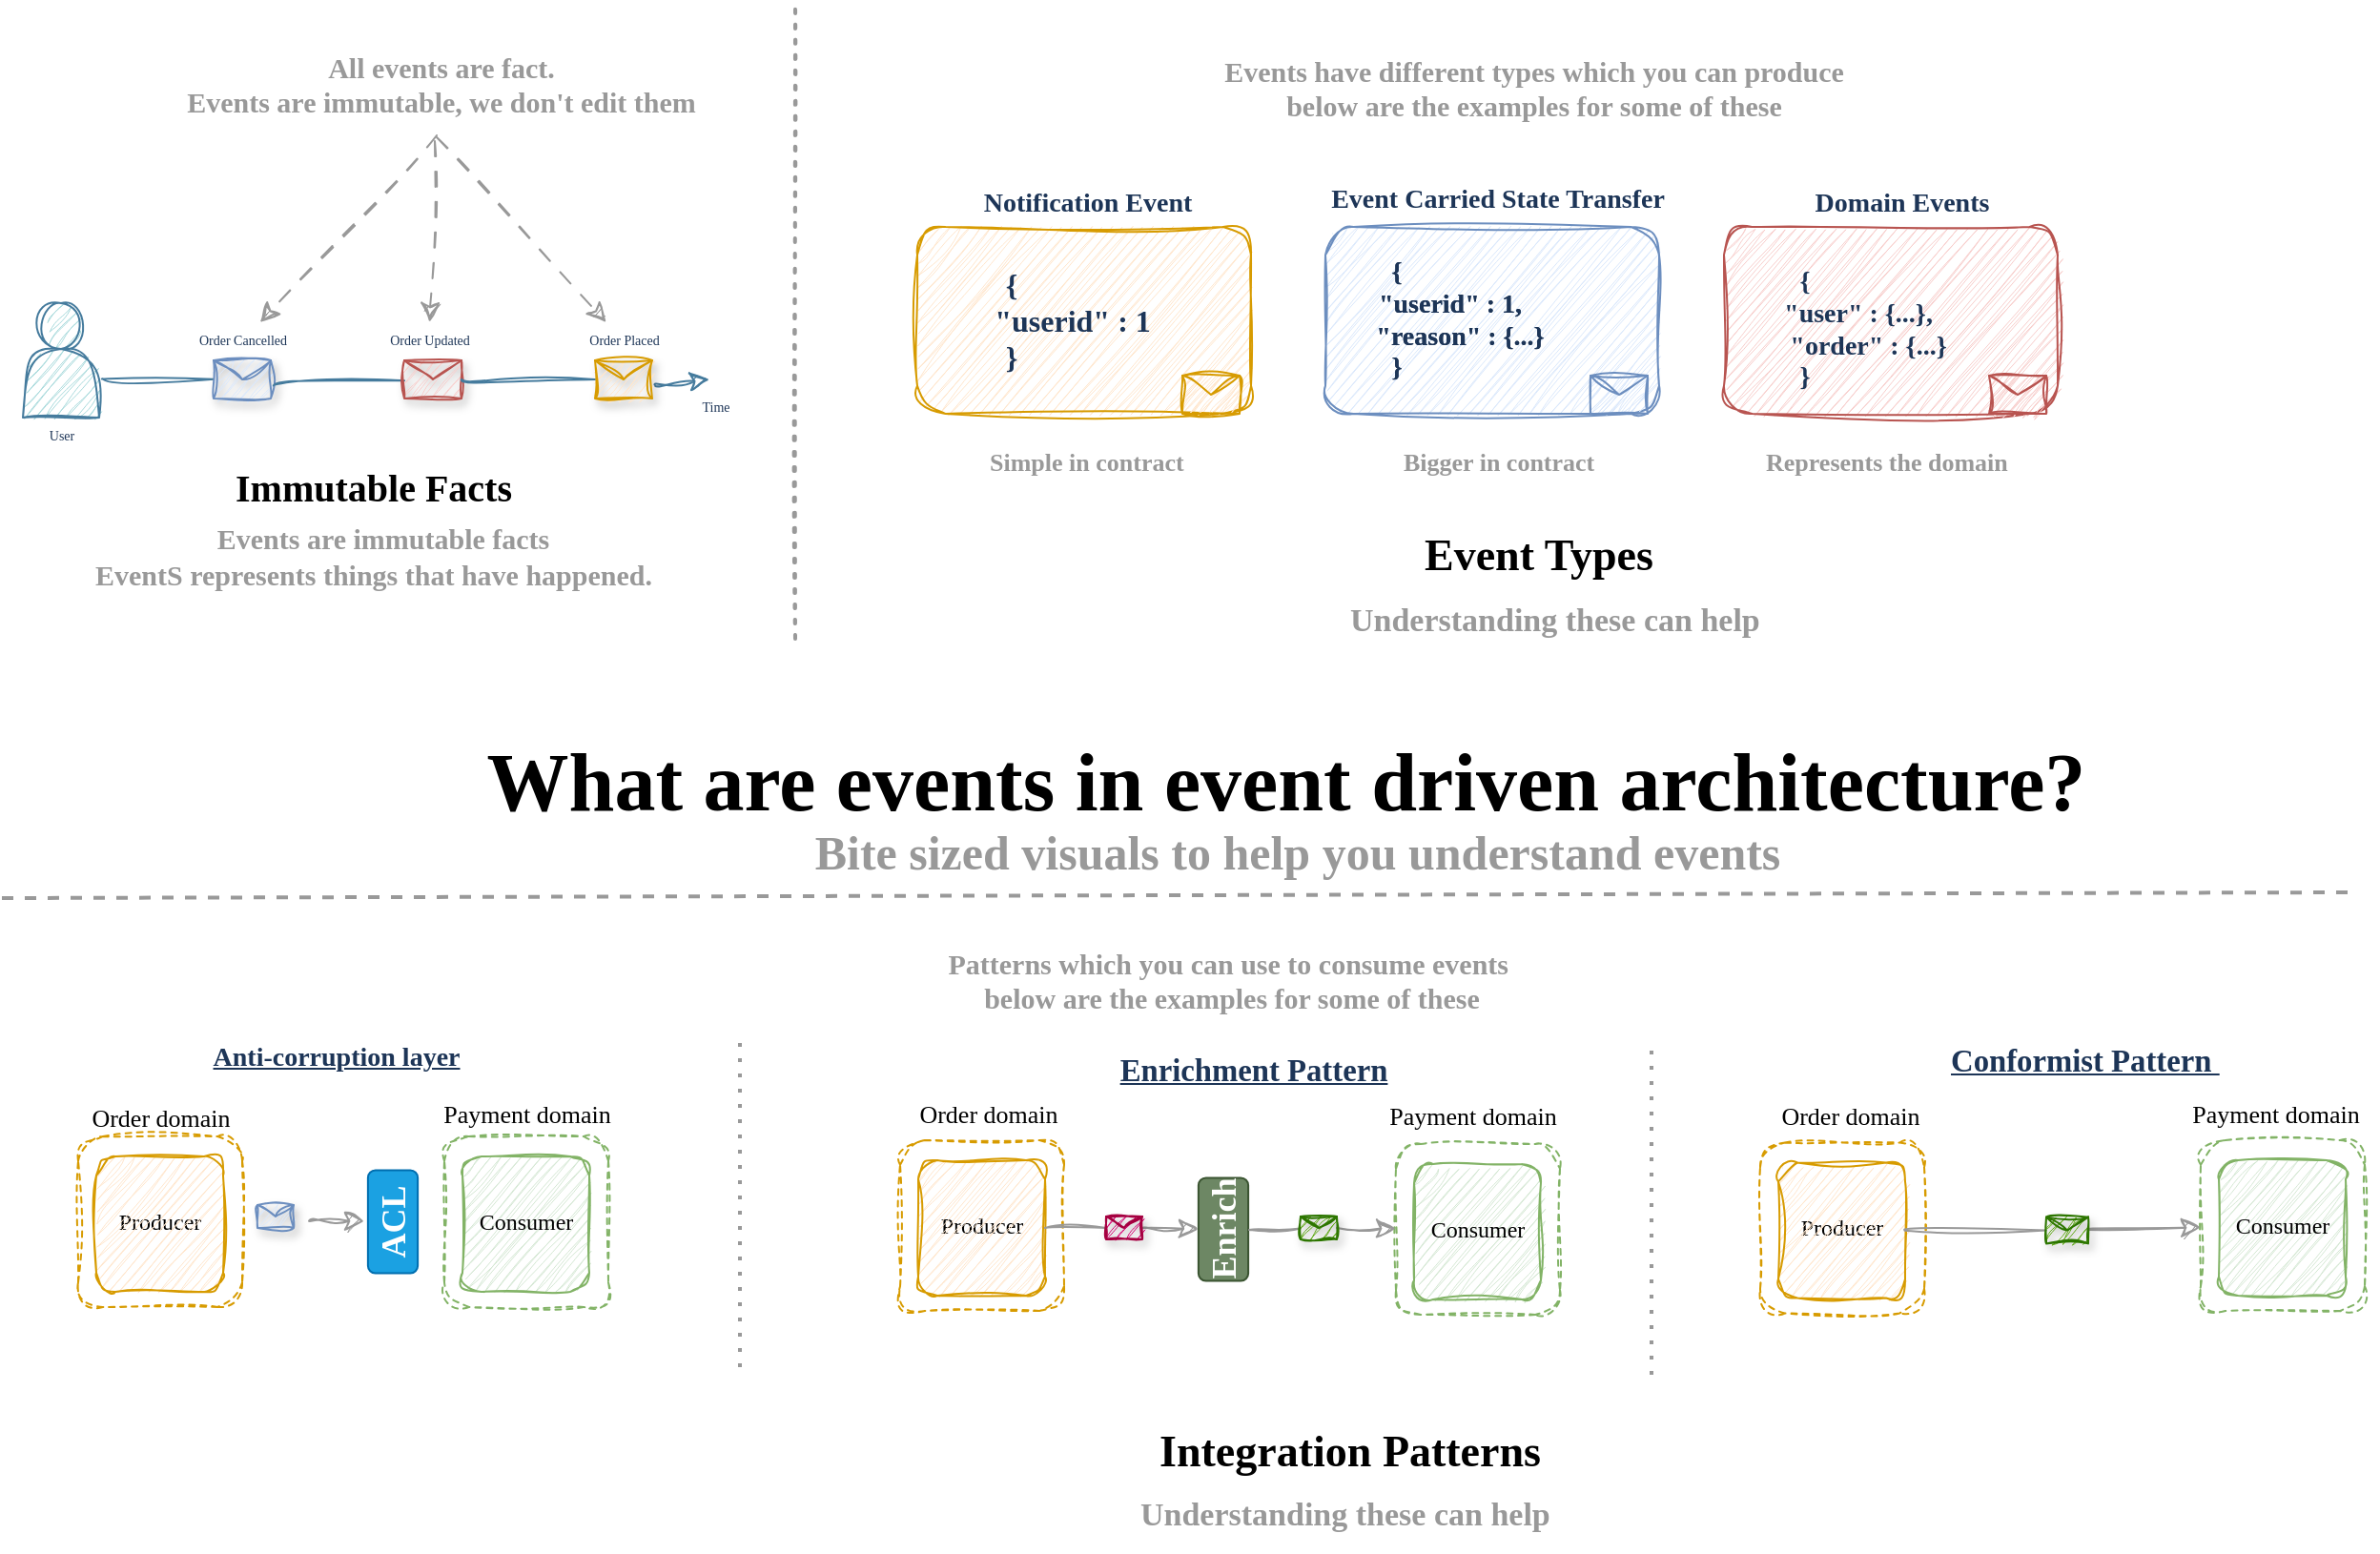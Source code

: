 <mxfile version="24.6.5" type="github">
  <diagram name="Page-1" id="LbHbzQar9Z4XUlH0dd1j">
    <mxGraphModel dx="1686" dy="1016" grid="0" gridSize="10" guides="1" tooltips="1" connect="1" arrows="1" fold="1" page="1" pageScale="1" pageWidth="850" pageHeight="1100" math="0" shadow="0">
      <root>
        <mxCell id="0" />
        <mxCell id="1" parent="0" />
        <mxCell id="0-C4mm8_ghtTIrQNidiH-13" value="" style="whiteSpace=wrap;html=1;sketch=1;hachureGap=4;jiggle=2;curveFitting=1;fontFamily=Architects Daughter;fontSource=https%3A%2F%2Ffonts.googleapis.com%2Fcss%3Ffamily%3DArchitects%2BDaughter;labelBackgroundColor=none;fillColor=#ffe6cc;strokeColor=#d79b00;rounded=1;glass=0;shadow=0;" parent="1" vertex="1">
          <mxGeometry x="512" y="316" width="175" height="98" as="geometry" />
        </mxCell>
        <mxCell id="9to4swejRrbFSA68yTGs-1" value="What are events&amp;nbsp;&lt;span style=&quot;background-color: initial; font-size: 43px;&quot;&gt;in&amp;nbsp;&lt;/span&gt;&lt;span style=&quot;background-color: initial; font-size: 43px;&quot;&gt;event driven architecture?&lt;/span&gt;" style="text;spacing=0;labelBackgroundColor=none;fontColor=#000000;fontStyle=1;fontFamily=Indie Flower;fontSource=https://fonts.googleapis.com/css?family=Indie+Flower;fontSize=43;align=center;whiteSpace=wrap;html=1;" parent="1" vertex="1">
          <mxGeometry x="261" y="577" width="889" height="40" as="geometry" />
        </mxCell>
        <mxCell id="9to4swejRrbFSA68yTGs-2" value="Bite sized visuals to help you understand events" style="text;whiteSpace=wrap;html=1;spacing=0;labelBackgroundColor=none;fontColor=#999999;fontStyle=1;fontFamily=Indie Flower;fontSource=https%3A%2F%2Ffonts.googleapis.com%2Fcss%3Ffamily%3DIndie%2BFlower;fontSize=25;align=center;" parent="1" vertex="1">
          <mxGeometry x="295" y="625" width="833" height="20" as="geometry" />
        </mxCell>
        <mxCell id="9to4swejRrbFSA68yTGs-3" value="" style="shape=actor;whiteSpace=wrap;html=1;sketch=1;hachureGap=4;jiggle=2;curveFitting=1;fontFamily=Architects Daughter;fontSource=https%3A%2F%2Ffonts.googleapis.com%2Fcss%3Ffamily%3DArchitects%2BDaughter;labelBackgroundColor=none;fillColor=#A8DADC;strokeColor=#457B9D;fontColor=#1D3557;" parent="1" vertex="1">
          <mxGeometry x="43" y="356" width="40" height="60" as="geometry" />
        </mxCell>
        <mxCell id="9to4swejRrbFSA68yTGs-5" value="" style="endArrow=classic;html=1;rounded=0;sketch=1;hachureGap=4;jiggle=2;curveFitting=1;fontFamily=Architects Daughter;fontSource=https%3A%2F%2Ffonts.googleapis.com%2Fcss%3Ffamily%3DArchitects%2BDaughter;fontSize=12;startSize=8;endSize=8;curved=1;exitX=1.047;exitY=0.66;exitDx=0;exitDy=0;exitPerimeter=0;labelBackgroundColor=none;strokeColor=#457B9D;fontColor=default;" parent="1" source="9to4swejRrbFSA68yTGs-9" edge="1">
          <mxGeometry width="50" height="50" relative="1" as="geometry">
            <mxPoint x="203" y="406" as="sourcePoint" />
            <mxPoint x="403" y="396" as="targetPoint" />
          </mxGeometry>
        </mxCell>
        <mxCell id="9to4swejRrbFSA68yTGs-6" value="" style="endArrow=none;html=1;rounded=0;sketch=1;hachureGap=4;jiggle=2;curveFitting=1;fontFamily=Architects Daughter;fontSource=https%3A%2F%2Ffonts.googleapis.com%2Fcss%3Ffamily%3DArchitects%2BDaughter;fontSize=12;startSize=8;endSize=8;curved=1;exitX=1.047;exitY=0.66;exitDx=0;exitDy=0;exitPerimeter=0;strokeColor=#457B9D;endFill=0;labelBackgroundColor=none;fontColor=default;" parent="1" source="9to4swejRrbFSA68yTGs-3" target="9to4swejRrbFSA68yTGs-4" edge="1">
          <mxGeometry width="50" height="50" relative="1" as="geometry">
            <mxPoint x="85" y="396" as="sourcePoint" />
            <mxPoint x="403" y="396" as="targetPoint" />
          </mxGeometry>
        </mxCell>
        <mxCell id="9to4swejRrbFSA68yTGs-4" value="" style="shape=message;html=1;html=1;outlineConnect=0;labelPosition=center;verticalLabelPosition=bottom;align=center;verticalAlign=top;sketch=1;hachureGap=4;jiggle=2;curveFitting=1;fontFamily=Architects Daughter;fontSource=https%3A%2F%2Ffonts.googleapis.com%2Fcss%3Ffamily%3DArchitects%2BDaughter;fillColor=#dae8fc;strokeColor=#6c8ebf;shadow=1;labelBackgroundColor=none;" parent="1" vertex="1">
          <mxGeometry x="143" y="386" width="30" height="20" as="geometry" />
        </mxCell>
        <mxCell id="9to4swejRrbFSA68yTGs-8" value="" style="endArrow=none;html=1;rounded=0;sketch=1;hachureGap=4;jiggle=2;curveFitting=1;fontFamily=Architects Daughter;fontSource=https%3A%2F%2Ffonts.googleapis.com%2Fcss%3Ffamily%3DArchitects%2BDaughter;fontSize=12;startSize=8;endSize=8;curved=1;exitX=1.047;exitY=0.66;exitDx=0;exitDy=0;exitPerimeter=0;endFill=0;labelBackgroundColor=none;strokeColor=#457B9D;fontColor=default;" parent="1" source="9to4swejRrbFSA68yTGs-4" target="9to4swejRrbFSA68yTGs-7" edge="1">
          <mxGeometry width="50" height="50" relative="1" as="geometry">
            <mxPoint x="174" y="399" as="sourcePoint" />
            <mxPoint x="403" y="396" as="targetPoint" />
          </mxGeometry>
        </mxCell>
        <mxCell id="9to4swejRrbFSA68yTGs-7" value="" style="shape=message;html=1;html=1;outlineConnect=0;labelPosition=center;verticalLabelPosition=bottom;align=center;verticalAlign=top;sketch=1;hachureGap=4;jiggle=2;curveFitting=1;fontFamily=Architects Daughter;fontSource=https://fonts.googleapis.com/css?family=Architects+Daughter;fillColor=#f8cecc;strokeColor=#b85450;shadow=1;labelBackgroundColor=none;" parent="1" vertex="1">
          <mxGeometry x="243" y="386" width="30" height="20" as="geometry" />
        </mxCell>
        <mxCell id="9to4swejRrbFSA68yTGs-10" value="" style="endArrow=none;html=1;rounded=0;sketch=1;hachureGap=4;jiggle=2;curveFitting=1;fontFamily=Architects Daughter;fontSource=https%3A%2F%2Ffonts.googleapis.com%2Fcss%3Ffamily%3DArchitects%2BDaughter;fontSize=12;startSize=8;endSize=8;curved=1;endFill=0;labelBackgroundColor=none;strokeColor=#457B9D;fontColor=default;" parent="1" source="9to4swejRrbFSA68yTGs-7" target="9to4swejRrbFSA68yTGs-9" edge="1">
          <mxGeometry width="50" height="50" relative="1" as="geometry">
            <mxPoint x="274" y="399" as="sourcePoint" />
            <mxPoint x="403" y="396" as="targetPoint" />
          </mxGeometry>
        </mxCell>
        <mxCell id="9to4swejRrbFSA68yTGs-9" value="" style="shape=message;html=1;html=1;outlineConnect=0;labelPosition=center;verticalLabelPosition=bottom;align=center;verticalAlign=top;sketch=1;hachureGap=4;jiggle=2;curveFitting=1;fontFamily=Architects Daughter;fontSource=https://fonts.googleapis.com/css?family=Architects+Daughter;fillColor=#ffe6cc;strokeColor=#d79b00;shadow=1;labelBackgroundColor=none;" parent="1" vertex="1">
          <mxGeometry x="343" y="386" width="30" height="20" as="geometry" />
        </mxCell>
        <mxCell id="9to4swejRrbFSA68yTGs-11" value="Order Placed" style="text;html=1;align=center;verticalAlign=middle;resizable=0;points=[];autosize=1;strokeColor=none;fillColor=none;fontSize=7;fontFamily=Indie Flower;fontSource=https%3A%2F%2Ffonts.googleapis.com%2Fcss%3Ffamily%3DIndie%2BFlower;labelBackgroundColor=none;fontColor=#1D3557;" parent="1" vertex="1">
          <mxGeometry x="328" y="366" width="60" height="20" as="geometry" />
        </mxCell>
        <mxCell id="9to4swejRrbFSA68yTGs-12" value="Order Updated" style="text;html=1;align=center;verticalAlign=middle;resizable=0;points=[];autosize=1;strokeColor=none;fillColor=none;fontSize=7;fontFamily=Indie Flower;fontSource=https%3A%2F%2Ffonts.googleapis.com%2Fcss%3Ffamily%3DIndie%2BFlower;labelBackgroundColor=none;fontColor=#1D3557;" parent="1" vertex="1">
          <mxGeometry x="225.5" y="366" width="61" height="20" as="geometry" />
        </mxCell>
        <mxCell id="9to4swejRrbFSA68yTGs-13" value="Order Cancelled" style="text;html=1;align=center;verticalAlign=middle;resizable=0;points=[];autosize=1;strokeColor=none;fillColor=none;fontSize=7;fontFamily=Indie Flower;fontSource=https%3A%2F%2Ffonts.googleapis.com%2Fcss%3Ffamily%3DIndie%2BFlower;labelBackgroundColor=none;fontColor=#1D3557;" parent="1" vertex="1">
          <mxGeometry x="126.5" y="366" width="63" height="20" as="geometry" />
        </mxCell>
        <mxCell id="9to4swejRrbFSA68yTGs-14" value="Time" style="text;html=1;align=center;verticalAlign=middle;resizable=0;points=[];autosize=1;strokeColor=none;fillColor=none;fontSize=7;fontFamily=Indie Flower;fontSource=https://fonts.googleapis.com/css?family=Indie+Flower;labelBackgroundColor=none;fontColor=#1D3557;" parent="1" vertex="1">
          <mxGeometry x="390" y="401" width="32" height="20" as="geometry" />
        </mxCell>
        <mxCell id="9to4swejRrbFSA68yTGs-16" value="" style="endArrow=classic;html=1;rounded=1;sketch=1;hachureGap=4;jiggle=2;curveFitting=1;fontFamily=Architects Daughter;fontSource=https://fonts.googleapis.com/css?family=Architects+Daughter;fontSize=12;startSize=8;endSize=8;curved=0;dashed=1;dashPattern=8 8;labelBackgroundColor=none;strokeColor=#999999;fontColor=#999999;" parent="1" target="9to4swejRrbFSA68yTGs-11" edge="1">
          <mxGeometry width="50" height="50" relative="1" as="geometry">
            <mxPoint x="260" y="269" as="sourcePoint" />
            <mxPoint x="193" y="428" as="targetPoint" />
          </mxGeometry>
        </mxCell>
        <mxCell id="9to4swejRrbFSA68yTGs-17" value="" style="endArrow=classic;html=1;rounded=1;sketch=1;hachureGap=4;jiggle=2;curveFitting=1;fontFamily=Architects Daughter;fontSource=https://fonts.googleapis.com/css?family=Architects+Daughter;fontSize=12;startSize=8;endSize=8;dashed=1;dashPattern=8 8;labelBackgroundColor=none;strokeColor=#999999;fontColor=#999999;curved=0;" parent="1" target="9to4swejRrbFSA68yTGs-12" edge="1">
          <mxGeometry width="50" height="50" relative="1" as="geometry">
            <mxPoint x="259" y="271" as="sourcePoint" />
            <mxPoint x="215" y="384" as="targetPoint" />
          </mxGeometry>
        </mxCell>
        <mxCell id="9to4swejRrbFSA68yTGs-18" value="All events are fact.&lt;div style=&quot;font-size: 15px;&quot;&gt;Events are immutable, we don&#39;t edit them&lt;/div&gt;" style="text;whiteSpace=wrap;html=1;spacing=0;labelBackgroundColor=none;fontColor=#999999;fontStyle=1;fontFamily=Indie Flower;fontSource=https://fonts.googleapis.com/css?family=Indie+Flower;fontSize=15;align=center;container=0;" parent="1" vertex="1">
          <mxGeometry x="126.5" y="219" width="271" height="30" as="geometry" />
        </mxCell>
        <mxCell id="0-C4mm8_ghtTIrQNidiH-1" value="&lt;div style=&quot;font-size: 20px;&quot;&gt;Immutable Facts&lt;/div&gt;" style="text;spacing=0;labelBackgroundColor=none;fontColor=#000000;fontStyle=1;fontFamily=Indie Flower;fontSource=https://fonts.googleapis.com/css?family=Indie+Flower;fontSize=20;align=center;whiteSpace=wrap;html=1;" parent="1" vertex="1">
          <mxGeometry x="86.5" y="436" width="280" height="40" as="geometry" />
        </mxCell>
        <mxCell id="0-C4mm8_ghtTIrQNidiH-2" value="Events are immutable facts" style="text;whiteSpace=wrap;html=1;spacing=0;labelBackgroundColor=none;fontColor=#999999;fontStyle=1;fontFamily=Indie Flower;fontSource=https://fonts.googleapis.com/css?family=Indie+Flower;fontSize=15;align=center;container=0;" parent="1" vertex="1">
          <mxGeometry x="136.5" y="466" width="190" height="30" as="geometry" />
        </mxCell>
        <mxCell id="0-C4mm8_ghtTIrQNidiH-4" value="EventS represents things that have happened." style="text;whiteSpace=wrap;html=1;fontFamily=Indie Flower;fontSource=https://fonts.googleapis.com/css?family=Indie+Flower;fontSize=15;fontColor=#999999;fontStyle=1;labelBackgroundColor=none;" parent="1" vertex="1">
          <mxGeometry x="79" y="483" width="329" height="36" as="geometry" />
        </mxCell>
        <mxCell id="0-C4mm8_ghtTIrQNidiH-5" value="User" style="text;html=1;align=center;verticalAlign=middle;resizable=0;points=[];autosize=1;strokeColor=none;fillColor=none;fontSize=7;fontFamily=Indie Flower;fontSource=https://fonts.googleapis.com/css?family=Indie+Flower;labelBackgroundColor=none;fontColor=#1D3557;" parent="1" vertex="1">
          <mxGeometry x="47" y="416" width="32" height="20" as="geometry" />
        </mxCell>
        <mxCell id="0-C4mm8_ghtTIrQNidiH-11" value="" style="endArrow=none;dashed=1;html=1;dashPattern=1 3;strokeWidth=2;rounded=0;sketch=1;hachureGap=4;jiggle=2;curveFitting=1;fontFamily=Architects Daughter;fontSource=https%3A%2F%2Ffonts.googleapis.com%2Fcss%3Ffamily%3DArchitects%2BDaughter;fontSize=12;startSize=8;endSize=8;fillColor=#A8DADC;strokeColor=#999999;labelBackgroundColor=none;fontColor=default;flowAnimation=0;" parent="1" edge="1">
          <mxGeometry width="50" height="50" relative="1" as="geometry">
            <mxPoint x="448" y="532" as="sourcePoint" />
            <mxPoint x="448" y="198" as="targetPoint" />
          </mxGeometry>
        </mxCell>
        <mxCell id="0-C4mm8_ghtTIrQNidiH-15" value="" style="endArrow=classic;html=1;rounded=1;sketch=1;hachureGap=4;jiggle=2;curveFitting=1;fontFamily=Architects Daughter;fontSource=https://fonts.googleapis.com/css?family=Architects+Daughter;fontSize=12;startSize=8;endSize=8;curved=0;dashed=1;dashPattern=8 8;labelBackgroundColor=none;strokeColor=#999999;fontColor=#999999;" parent="1" target="9to4swejRrbFSA68yTGs-13" edge="1">
          <mxGeometry width="50" height="50" relative="1" as="geometry">
            <mxPoint x="260" y="268" as="sourcePoint" />
            <mxPoint x="154" y="372" as="targetPoint" />
          </mxGeometry>
        </mxCell>
        <mxCell id="0-C4mm8_ghtTIrQNidiH-16" value="{&lt;div&gt;&amp;nbsp; &amp;nbsp; &amp;nbsp; &amp;nbsp; &amp;nbsp; &amp;nbsp; &amp;nbsp; &amp;nbsp; &quot;userid&quot; : 1&lt;/div&gt;&lt;div&gt;}&lt;/div&gt;" style="text;html=1;align=center;verticalAlign=middle;resizable=0;points=[];autosize=1;strokeColor=none;fillColor=none;fontSize=16;fontFamily=Indie Flower;fontSource=https%3A%2F%2Ffonts.googleapis.com%2Fcss%3Ffamily%3DIndie%2BFlower;fontColor=#1D3557;fontStyle=1" parent="1" vertex="1">
          <mxGeometry x="470" y="330" width="181" height="70" as="geometry" />
        </mxCell>
        <mxCell id="0-C4mm8_ghtTIrQNidiH-17" value="" style="shape=message;html=1;html=1;outlineConnect=0;labelPosition=center;verticalLabelPosition=bottom;align=center;verticalAlign=top;sketch=1;hachureGap=4;jiggle=2;curveFitting=1;fontFamily=Architects Daughter;fontSource=https://fonts.googleapis.com/css?family=Architects+Daughter;fillColor=#ffe6cc;strokeColor=#d79b00;shadow=0;labelBackgroundColor=none;" parent="1" vertex="1">
          <mxGeometry x="651" y="394" width="30" height="20" as="geometry" />
        </mxCell>
        <mxCell id="0-C4mm8_ghtTIrQNidiH-18" value="&lt;h4&gt;Notification Event&lt;/h4&gt;" style="text;align=center;verticalAlign=middle;resizable=0;points=[];autosize=1;strokeColor=none;fillColor=none;html=1;fontFamily=Indie Flower;fontSource=https%3A%2F%2Ffonts.googleapis.com%2Fcss%3Ffamily%3DIndie%2BFlower;fontSize=14;fontColor=#1D3557;" parent="1" vertex="1">
          <mxGeometry x="541.5" y="271" width="118" height="66" as="geometry" />
        </mxCell>
        <mxCell id="0-C4mm8_ghtTIrQNidiH-19" value="Simple in contract" style="text;whiteSpace=wrap;html=1;fontFamily=Indie Flower;fontSource=https://fonts.googleapis.com/css?family=Indie+Flower;fontSize=13;fontColor=#999999;fontStyle=1;labelBackgroundColor=none;" parent="1" vertex="1">
          <mxGeometry x="548.25" y="425" width="113.5" height="36" as="geometry" />
        </mxCell>
        <mxCell id="0-C4mm8_ghtTIrQNidiH-21" value="" style="whiteSpace=wrap;html=1;sketch=1;hachureGap=4;jiggle=2;curveFitting=1;fontFamily=Architects Daughter;fontSource=https://fonts.googleapis.com/css?family=Architects+Daughter;labelBackgroundColor=none;fillColor=#dae8fc;strokeColor=#6c8ebf;rounded=1;glass=0;shadow=0;" parent="1" vertex="1">
          <mxGeometry x="726" y="316" width="175" height="98" as="geometry" />
        </mxCell>
        <mxCell id="0-C4mm8_ghtTIrQNidiH-22" value="{&lt;div style=&quot;font-size: 14px;&quot;&gt;&amp;nbsp; &amp;nbsp; &amp;nbsp; &amp;nbsp; &amp;nbsp; &amp;nbsp; &amp;nbsp; &amp;nbsp; &quot;userid&quot; : 1,&lt;/div&gt;&lt;div style=&quot;font-size: 14px;&quot;&gt;&amp;nbsp; &amp;nbsp; &amp;nbsp; &amp;nbsp; &amp;nbsp; &amp;nbsp; &amp;nbsp; &amp;nbsp; &amp;nbsp; &amp;nbsp;&quot;reason&quot; : {...}&lt;/div&gt;&lt;div style=&quot;font-size: 14px;&quot;&gt;}&lt;/div&gt;" style="text;html=1;align=center;verticalAlign=middle;resizable=0;points=[];autosize=1;strokeColor=none;fillColor=none;fontSize=14;fontFamily=Indie Flower;fontSource=https://fonts.googleapis.com/css?family=Indie+Flower;fontColor=#1D3557;fontStyle=1" parent="1" vertex="1">
          <mxGeometry x="665" y="325.5" width="196" height="79" as="geometry" />
        </mxCell>
        <mxCell id="0-C4mm8_ghtTIrQNidiH-23" value="" style="shape=message;html=1;html=1;outlineConnect=0;labelPosition=center;verticalLabelPosition=bottom;align=center;verticalAlign=top;sketch=1;hachureGap=4;jiggle=2;curveFitting=1;fontFamily=Architects Daughter;fontSource=https://fonts.googleapis.com/css?family=Architects+Daughter;fillColor=#dae8fc;strokeColor=#6c8ebf;shadow=0;labelBackgroundColor=none;" parent="1" vertex="1">
          <mxGeometry x="865" y="394" width="30" height="20" as="geometry" />
        </mxCell>
        <mxCell id="0-C4mm8_ghtTIrQNidiH-24" value="&lt;h4&gt;Event Carried&amp;nbsp;State Transfer&lt;/h4&gt;" style="text;html=1;align=center;verticalAlign=middle;resizable=0;points=[];autosize=1;strokeColor=none;fillColor=none;fontFamily=Indie Flower;fontSource=https%3A%2F%2Ffonts.googleapis.com%2Fcss%3Ffamily%3DIndie%2BFlower;fontSize=14;fontColor=#1D3557;" parent="1" vertex="1">
          <mxGeometry x="721" y="269" width="189" height="66" as="geometry" />
        </mxCell>
        <mxCell id="0-C4mm8_ghtTIrQNidiH-25" value="Bigger in contract" style="text;whiteSpace=wrap;html=1;fontFamily=Indie Flower;fontSource=https://fonts.googleapis.com/css?family=Indie+Flower;fontSize=13;fontColor=#999999;fontStyle=1;labelBackgroundColor=none;" parent="1" vertex="1">
          <mxGeometry x="765" y="425" width="113.5" height="36" as="geometry" />
        </mxCell>
        <mxCell id="0-C4mm8_ghtTIrQNidiH-26" value="" style="whiteSpace=wrap;html=1;sketch=1;hachureGap=4;jiggle=2;curveFitting=1;fontFamily=Architects Daughter;fontSource=https://fonts.googleapis.com/css?family=Architects+Daughter;labelBackgroundColor=none;fillColor=#f8cecc;strokeColor=#b85450;rounded=1;glass=0;shadow=0;" parent="1" vertex="1">
          <mxGeometry x="935" y="316" width="175" height="98" as="geometry" />
        </mxCell>
        <mxCell id="0-C4mm8_ghtTIrQNidiH-27" value="" style="shape=message;html=1;html=1;outlineConnect=0;labelPosition=center;verticalLabelPosition=bottom;align=center;verticalAlign=top;sketch=1;hachureGap=4;jiggle=2;curveFitting=1;fontFamily=Architects Daughter;fontSource=https://fonts.googleapis.com/css?family=Architects+Daughter;fillColor=#f8cecc;strokeColor=#b85450;shadow=0;labelBackgroundColor=none;" parent="1" vertex="1">
          <mxGeometry x="1074" y="394" width="30" height="20" as="geometry" />
        </mxCell>
        <mxCell id="0-C4mm8_ghtTIrQNidiH-28" value="&lt;h4&gt;Domain Events&lt;/h4&gt;" style="text;html=1;align=center;verticalAlign=middle;resizable=0;points=[];autosize=1;strokeColor=none;fillColor=none;fontSize=14;fontFamily=Indie Flower;fontSource=https%3A%2F%2Ffonts.googleapis.com%2Fcss%3Ffamily%3DIndie%2BFlower;fontColor=#1D3557;" parent="1" vertex="1">
          <mxGeometry x="975" y="271" width="105" height="66" as="geometry" />
        </mxCell>
        <mxCell id="0-C4mm8_ghtTIrQNidiH-29" value="Represents the domain&amp;nbsp;" style="text;whiteSpace=wrap;html=1;fontFamily=Indie Flower;fontSource=https://fonts.googleapis.com/css?family=Indie+Flower;fontSize=13;fontColor=#999999;fontStyle=1;labelBackgroundColor=none;" parent="1" vertex="1">
          <mxGeometry x="954.63" y="425" width="135.75" height="36" as="geometry" />
        </mxCell>
        <mxCell id="0-C4mm8_ghtTIrQNidiH-31" value="{&lt;div style=&quot;font-size: 14px;&quot;&gt;&amp;nbsp; &amp;nbsp; &amp;nbsp; &amp;nbsp; &amp;nbsp; &amp;nbsp; &amp;nbsp; &amp;nbsp; &quot;userid&quot; : 1,&lt;/div&gt;&lt;div style=&quot;font-size: 14px;&quot;&gt;&amp;nbsp; &amp;nbsp; &amp;nbsp; &amp;nbsp; &amp;nbsp; &amp;nbsp; &amp;nbsp; &amp;nbsp; &amp;nbsp; &amp;nbsp;&quot;reason&quot; : {...}&lt;/div&gt;&lt;div style=&quot;font-size: 14px;&quot;&gt;}&lt;/div&gt;" style="text;html=1;align=center;verticalAlign=middle;resizable=0;points=[];autosize=1;strokeColor=none;fillColor=none;fontSize=14;fontFamily=Indie Flower;fontSource=https://fonts.googleapis.com/css?family=Indie+Flower;fontColor=#1D3557;fontStyle=1" parent="1" vertex="1">
          <mxGeometry x="665" y="325.5" width="196" height="79" as="geometry" />
        </mxCell>
        <mxCell id="0-C4mm8_ghtTIrQNidiH-32" value="{&lt;div style=&quot;font-size: 14px;&quot;&gt;&amp;nbsp; &amp;nbsp; &amp;nbsp; &amp;nbsp; &amp;nbsp; &amp;nbsp; &amp;nbsp; &amp;nbsp; &quot;user&quot; : {...},&lt;/div&gt;&lt;div style=&quot;font-size: 14px;&quot;&gt;&amp;nbsp; &amp;nbsp; &amp;nbsp; &amp;nbsp; &amp;nbsp; &amp;nbsp; &amp;nbsp; &amp;nbsp; &amp;nbsp; &amp;nbsp;&quot;order&quot; : {...}&lt;/div&gt;&lt;div style=&quot;font-size: 14px;&quot;&gt;}&lt;/div&gt;" style="text;html=1;align=center;verticalAlign=middle;resizable=0;points=[];autosize=1;strokeColor=none;fillColor=none;fontSize=14;fontFamily=Indie Flower;fontSource=https://fonts.googleapis.com/css?family=Indie+Flower;fontColor=#1D3557;fontStyle=1" parent="1" vertex="1">
          <mxGeometry x="883.5" y="330" width="187" height="79" as="geometry" />
        </mxCell>
        <mxCell id="0-C4mm8_ghtTIrQNidiH-33" value="Event Types" style="text;whiteSpace=wrap;html=1;fontFamily=Indie Flower;fontSource=https://fonts.googleapis.com/css?family=Indie+Flower;fontSize=23;fontColor=#000000;autosize=1;resizable=0;fontStyle=1;labelBackgroundColor=none;" parent="1" vertex="1">
          <mxGeometry x="776" y="468" width="138" height="40" as="geometry" />
        </mxCell>
        <mxCell id="0-C4mm8_ghtTIrQNidiH-34" value="Events have different types which you can produce&lt;div&gt;below are the examples for some of these&lt;/div&gt;" style="text;whiteSpace=wrap;html=1;fontFamily=Indie Flower;fontSource=https://fonts.googleapis.com/css?family=Indie+Flower;fontSize=15;fontColor=#999999;autosize=1;resizable=0;fontStyle=1;labelBackgroundColor=none;align=center;" parent="1" vertex="1">
          <mxGeometry x="665" y="219" width="341" height="48" as="geometry" />
        </mxCell>
        <mxCell id="0-C4mm8_ghtTIrQNidiH-35" value="Understanding these can help" style="text;whiteSpace=wrap;html=1;fontFamily=Indie Flower;fontSource=https://fonts.googleapis.com/css?family=Indie+Flower;fontSize=17;fontColor=#999999;fontStyle=1;labelBackgroundColor=none;" parent="1" vertex="1">
          <mxGeometry x="737" y="506" width="224" height="36" as="geometry" />
        </mxCell>
        <mxCell id="0-C4mm8_ghtTIrQNidiH-39" value="" style="endArrow=none;dashed=1;html=1;strokeWidth=2;rounded=0;hachureGap=4;fontFamily=Architects Daughter;fontSource=https%3A%2F%2Ffonts.googleapis.com%2Fcss%3Ffamily%3DArchitects%2BDaughter;fontSize=12;startSize=8;endSize=8;fillColor=#A8DADC;strokeColor=#999999;labelBackgroundColor=none;fontColor=default;" parent="1" edge="1">
          <mxGeometry width="50" height="50" relative="1" as="geometry">
            <mxPoint x="32" y="668" as="sourcePoint" />
            <mxPoint x="1265.5" y="665" as="targetPoint" />
          </mxGeometry>
        </mxCell>
        <mxCell id="0-C4mm8_ghtTIrQNidiH-51" value="" style="group" parent="1" vertex="1" connectable="0">
          <mxGeometry x="72" y="793" width="124" height="89.5" as="geometry" />
        </mxCell>
        <mxCell id="0-C4mm8_ghtTIrQNidiH-43" value="&lt;font data-font-src=&quot;https://fonts.googleapis.com/css?family=Indie+Flower&quot; face=&quot;Indie Flower&quot;&gt;Producer&lt;/font&gt;" style="whiteSpace=wrap;html=1;sketch=1;hachureGap=4;jiggle=2;curveFitting=1;fontFamily=Architects Daughter;fontSource=https%3A%2F%2Ffonts.googleapis.com%2Fcss%3Ffamily%3DArchitects%2BDaughter;labelBackgroundColor=none;fillColor=none;strokeColor=#d79b00;rounded=1;glass=0;shadow=0;dashed=1;" parent="0-C4mm8_ghtTIrQNidiH-51" vertex="1">
          <mxGeometry width="86" height="89.5" as="geometry" />
        </mxCell>
        <mxCell id="0-C4mm8_ghtTIrQNidiH-42" value="" style="whiteSpace=wrap;html=1;sketch=1;hachureGap=4;jiggle=2;curveFitting=1;fontFamily=Architects Daughter;fontSource=https%3A%2F%2Ffonts.googleapis.com%2Fcss%3Ffamily%3DArchitects%2BDaughter;labelBackgroundColor=none;fillColor=#ffe6cc;strokeColor=#d79b00;rounded=1;glass=0;shadow=0;" parent="0-C4mm8_ghtTIrQNidiH-51" vertex="1">
          <mxGeometry x="9.5" y="10.5" width="66.5" height="71" as="geometry" />
        </mxCell>
        <mxCell id="0-C4mm8_ghtTIrQNidiH-72" value="" style="shape=message;html=1;html=1;outlineConnect=0;labelPosition=center;verticalLabelPosition=bottom;align=center;verticalAlign=top;sketch=1;hachureGap=4;jiggle=2;curveFitting=1;fontFamily=Architects Daughter;fontSource=https://fonts.googleapis.com/css?family=Architects+Daughter;fillColor=#dae8fc;strokeColor=#6c8ebf;shadow=1;labelBackgroundColor=none;" parent="0-C4mm8_ghtTIrQNidiH-51" vertex="1">
          <mxGeometry x="94" y="36" width="19" height="12" as="geometry" />
        </mxCell>
        <mxCell id="0-C4mm8_ghtTIrQNidiH-50" value="" style="group" parent="1" vertex="1" connectable="0">
          <mxGeometry x="264" y="793" width="86" height="89.5" as="geometry" />
        </mxCell>
        <mxCell id="0-C4mm8_ghtTIrQNidiH-49" value="" style="whiteSpace=wrap;html=1;sketch=1;hachureGap=4;jiggle=2;curveFitting=1;fontFamily=Architects Daughter;fontSource=https://fonts.googleapis.com/css?family=Architects+Daughter;labelBackgroundColor=none;fillColor=#d5e8d4;strokeColor=#82b366;rounded=1;glass=0;shadow=0;" parent="0-C4mm8_ghtTIrQNidiH-50" vertex="1">
          <mxGeometry x="9.5" y="10.5" width="66.5" height="71" as="geometry" />
        </mxCell>
        <mxCell id="0-C4mm8_ghtTIrQNidiH-48" value="&lt;font data-font-src=&quot;https://fonts.googleapis.com/css?family=Indie+Flower&quot; face=&quot;Indie Flower&quot;&gt;Consumer&lt;/font&gt;" style="whiteSpace=wrap;html=1;sketch=1;hachureGap=4;jiggle=2;curveFitting=1;fontFamily=Architects Daughter;fontSource=https://fonts.googleapis.com/css?family=Architects+Daughter;labelBackgroundColor=none;fillColor=none;strokeColor=#82b366;rounded=1;glass=0;shadow=0;dashed=1;" parent="0-C4mm8_ghtTIrQNidiH-50" vertex="1">
          <mxGeometry width="86" height="89.5" as="geometry" />
        </mxCell>
        <mxCell id="0-C4mm8_ghtTIrQNidiH-52" value="" style="group" parent="1" vertex="1" connectable="0">
          <mxGeometry x="954" y="796.25" width="116" height="89.5" as="geometry" />
        </mxCell>
        <mxCell id="0-C4mm8_ghtTIrQNidiH-53" value="&lt;font data-font-src=&quot;https://fonts.googleapis.com/css?family=Indie+Flower&quot; face=&quot;Indie Flower&quot;&gt;Producer&lt;/font&gt;" style="whiteSpace=wrap;html=1;sketch=1;hachureGap=4;jiggle=2;curveFitting=1;fontFamily=Architects Daughter;fontSource=https%3A%2F%2Ffonts.googleapis.com%2Fcss%3Ffamily%3DArchitects%2BDaughter;labelBackgroundColor=none;fillColor=none;strokeColor=#d79b00;rounded=1;glass=0;shadow=0;dashed=1;" parent="0-C4mm8_ghtTIrQNidiH-52" vertex="1">
          <mxGeometry width="86" height="89.5" as="geometry" />
        </mxCell>
        <mxCell id="0-C4mm8_ghtTIrQNidiH-54" value="" style="whiteSpace=wrap;html=1;sketch=1;hachureGap=4;jiggle=2;curveFitting=1;fontFamily=Architects Daughter;fontSource=https%3A%2F%2Ffonts.googleapis.com%2Fcss%3Ffamily%3DArchitects%2BDaughter;labelBackgroundColor=none;fillColor=#ffe6cc;strokeColor=#d79b00;rounded=1;glass=0;shadow=0;" parent="0-C4mm8_ghtTIrQNidiH-52" vertex="1">
          <mxGeometry x="9.5" y="10.5" width="66.5" height="71" as="geometry" />
        </mxCell>
        <mxCell id="0-C4mm8_ghtTIrQNidiH-55" value="" style="group" parent="1" vertex="1" connectable="0">
          <mxGeometry x="1185" y="795" width="86" height="89.5" as="geometry" />
        </mxCell>
        <mxCell id="0-C4mm8_ghtTIrQNidiH-56" value="" style="whiteSpace=wrap;html=1;sketch=1;hachureGap=4;jiggle=2;curveFitting=1;fontFamily=Architects Daughter;fontSource=https://fonts.googleapis.com/css?family=Architects+Daughter;labelBackgroundColor=none;fillColor=#d5e8d4;strokeColor=#82b366;rounded=1;glass=0;shadow=0;" parent="0-C4mm8_ghtTIrQNidiH-55" vertex="1">
          <mxGeometry x="9.5" y="10.5" width="66.5" height="71" as="geometry" />
        </mxCell>
        <mxCell id="0-C4mm8_ghtTIrQNidiH-57" value="&lt;font data-font-src=&quot;https://fonts.googleapis.com/css?family=Indie+Flower&quot; face=&quot;Indie Flower&quot;&gt;Consumer&lt;/font&gt;" style="whiteSpace=wrap;html=1;sketch=1;hachureGap=4;jiggle=2;curveFitting=1;fontFamily=Architects Daughter;fontSource=https://fonts.googleapis.com/css?family=Architects+Daughter;labelBackgroundColor=none;fillColor=none;strokeColor=#82b366;rounded=1;glass=0;shadow=0;dashed=1;" parent="0-C4mm8_ghtTIrQNidiH-55" vertex="1">
          <mxGeometry width="86" height="89.5" as="geometry" />
        </mxCell>
        <mxCell id="0-C4mm8_ghtTIrQNidiH-58" value="" style="group" parent="1" vertex="1" connectable="0">
          <mxGeometry x="503" y="795" width="116" height="89.5" as="geometry" />
        </mxCell>
        <mxCell id="0-C4mm8_ghtTIrQNidiH-59" value="&lt;font data-font-src=&quot;https://fonts.googleapis.com/css?family=Indie+Flower&quot; face=&quot;Indie Flower&quot;&gt;Producer&lt;/font&gt;" style="whiteSpace=wrap;html=1;sketch=1;hachureGap=4;jiggle=2;curveFitting=1;fontFamily=Architects Daughter;fontSource=https%3A%2F%2Ffonts.googleapis.com%2Fcss%3Ffamily%3DArchitects%2BDaughter;labelBackgroundColor=none;fillColor=none;strokeColor=#d79b00;rounded=1;glass=0;shadow=0;dashed=1;" parent="0-C4mm8_ghtTIrQNidiH-58" vertex="1">
          <mxGeometry width="86" height="89.5" as="geometry" />
        </mxCell>
        <mxCell id="0-C4mm8_ghtTIrQNidiH-60" value="" style="whiteSpace=wrap;html=1;sketch=1;hachureGap=4;jiggle=2;curveFitting=1;fontFamily=Architects Daughter;fontSource=https%3A%2F%2Ffonts.googleapis.com%2Fcss%3Ffamily%3DArchitects%2BDaughter;labelBackgroundColor=none;fillColor=#ffe6cc;strokeColor=#d79b00;rounded=1;glass=0;shadow=0;" parent="0-C4mm8_ghtTIrQNidiH-58" vertex="1">
          <mxGeometry x="9.5" y="10.5" width="66.5" height="71" as="geometry" />
        </mxCell>
        <mxCell id="0-C4mm8_ghtTIrQNidiH-61" value="" style="group" parent="1" vertex="1" connectable="0">
          <mxGeometry x="763" y="797" width="86" height="89.5" as="geometry" />
        </mxCell>
        <mxCell id="0-C4mm8_ghtTIrQNidiH-62" value="" style="whiteSpace=wrap;html=1;sketch=1;hachureGap=4;jiggle=2;curveFitting=1;fontFamily=Architects Daughter;fontSource=https://fonts.googleapis.com/css?family=Architects+Daughter;labelBackgroundColor=none;fillColor=#d5e8d4;strokeColor=#82b366;rounded=1;glass=0;shadow=0;" parent="0-C4mm8_ghtTIrQNidiH-61" vertex="1">
          <mxGeometry x="9.5" y="10.5" width="66.5" height="71" as="geometry" />
        </mxCell>
        <mxCell id="0-C4mm8_ghtTIrQNidiH-63" value="&lt;font data-font-src=&quot;https://fonts.googleapis.com/css?family=Indie+Flower&quot; face=&quot;Indie Flower&quot;&gt;Consumer&lt;/font&gt;" style="whiteSpace=wrap;html=1;sketch=1;hachureGap=4;jiggle=2;curveFitting=1;fontFamily=Architects Daughter;fontSource=https://fonts.googleapis.com/css?family=Architects+Daughter;labelBackgroundColor=none;fillColor=none;strokeColor=#82b366;rounded=1;glass=0;shadow=0;dashed=1;" parent="0-C4mm8_ghtTIrQNidiH-61" vertex="1">
          <mxGeometry width="86" height="89.5" as="geometry" />
        </mxCell>
        <mxCell id="0-C4mm8_ghtTIrQNidiH-70" value="&lt;h2&gt;&lt;font face=&quot;Indie Flower&quot;&gt;ACL&lt;/font&gt;&lt;/h2&gt;" style="rounded=1;whiteSpace=wrap;html=1;hachureGap=4;strokeColor=#006EAF;fontFamily=Architects Daughter;fontSource=https%3A%2F%2Ffonts.googleapis.com%2Fcss%3Ffamily%3DArchitects%2BDaughter;fillColor=#1ba1e2;rotation=-90;fontColor=#ffffff;" parent="1" vertex="1">
          <mxGeometry x="210" y="824.69" width="54" height="26.12" as="geometry" />
        </mxCell>
        <mxCell id="0-C4mm8_ghtTIrQNidiH-74" value="" style="endArrow=classic;html=1;rounded=0;sketch=1;hachureGap=4;jiggle=2;curveFitting=1;strokeColor=#999999;fontFamily=Architects Daughter;fontSource=https%3A%2F%2Ffonts.googleapis.com%2Fcss%3Ffamily%3DArchitects%2BDaughter;fontSize=12;startSize=8;endSize=8;curved=1;" parent="1" edge="1">
          <mxGeometry width="50" height="50" relative="1" as="geometry">
            <mxPoint x="193" y="837.41" as="sourcePoint" />
            <mxPoint x="222" y="837.41" as="targetPoint" />
          </mxGeometry>
        </mxCell>
        <mxCell id="0-C4mm8_ghtTIrQNidiH-75" value="&lt;div style=&quot;font-size: 23px;&quot;&gt;Integration Patterns&lt;/div&gt;" style="text;spacing=0;labelBackgroundColor=none;fontColor=#000000;fontStyle=1;fontFamily=Indie Flower;fontSource=https://fonts.googleapis.com/css?family=Indie+Flower;fontSize=23;align=center;whiteSpace=wrap;html=1;" parent="1" vertex="1">
          <mxGeometry x="621" y="940" width="236" height="40" as="geometry" />
        </mxCell>
        <mxCell id="0-C4mm8_ghtTIrQNidiH-76" value="&lt;font style=&quot;font-size: 13px;&quot; color=&quot;#000000&quot;&gt;Order domain&lt;/font&gt;" style="text;html=1;align=center;verticalAlign=middle;resizable=0;points=[];autosize=1;strokeColor=none;fillColor=none;fontSize=16;fontFamily=Indie Flower;fontSource=https%3A%2F%2Ffonts.googleapis.com%2Fcss%3Ffamily%3DIndie%2BFlower;fontColor=#FFFFFF;" parent="1" vertex="1">
          <mxGeometry x="69" y="766" width="91" height="31" as="geometry" />
        </mxCell>
        <mxCell id="0-C4mm8_ghtTIrQNidiH-77" value="&lt;font style=&quot;font-size: 13px;&quot; color=&quot;#000000&quot;&gt;Payment domain&lt;/font&gt;" style="text;html=1;align=center;verticalAlign=middle;resizable=0;points=[];autosize=1;strokeColor=none;fillColor=none;fontSize=16;fontFamily=Indie Flower;fontSource=https://fonts.googleapis.com/css?family=Indie+Flower;fontColor=#FFFFFF;" parent="1" vertex="1">
          <mxGeometry x="253" y="764" width="108" height="31" as="geometry" />
        </mxCell>
        <mxCell id="0-C4mm8_ghtTIrQNidiH-79" value="Patterns which you can use to consume events&amp;nbsp;&lt;div&gt;below are the examples for some of these&lt;/div&gt;" style="text;whiteSpace=wrap;html=1;fontFamily=Indie Flower;fontSource=https://fonts.googleapis.com/css?family=Indie+Flower;fontSize=15;fontColor=#999999;autosize=1;resizable=0;fontStyle=1;labelBackgroundColor=none;align=center;" parent="1" vertex="1">
          <mxGeometry x="515" y="687" width="324" height="48" as="geometry" />
        </mxCell>
        <mxCell id="0-C4mm8_ghtTIrQNidiH-80" value="&lt;h4&gt;Anti-corruption layer&lt;/h4&gt;" style="text;align=center;verticalAlign=middle;resizable=0;points=[];autosize=1;strokeColor=none;fillColor=none;html=1;fontFamily=Indie Flower;fontSource=https://fonts.googleapis.com/css?family=Indie+Flower;fontSize=14;fontColor=#1D3557;fontStyle=4" parent="1" vertex="1">
          <mxGeometry x="139" y="719" width="135" height="66" as="geometry" />
        </mxCell>
        <mxCell id="0-C4mm8_ghtTIrQNidiH-90" style="rounded=0;sketch=1;hachureGap=4;jiggle=2;curveFitting=1;orthogonalLoop=1;jettySize=auto;html=1;exitX=1;exitY=0.5;exitDx=0;exitDy=0;strokeColor=#999999;fontFamily=Architects Daughter;fontSource=https%3A%2F%2Ffonts.googleapis.com%2Fcss%3Ffamily%3DArchitects%2BDaughter;fontSize=12;startSize=8;endSize=8;flowAnimation=0;" parent="1" source="0-C4mm8_ghtTIrQNidiH-91" target="0-C4mm8_ghtTIrQNidiH-63" edge="1">
          <mxGeometry relative="1" as="geometry" />
        </mxCell>
        <mxCell id="0-C4mm8_ghtTIrQNidiH-81" value="&lt;h2&gt;Enrich&lt;/h2&gt;" style="rounded=1;whiteSpace=wrap;html=1;hachureGap=4;strokeColor=#3A5431;fontFamily=Indie Flower;fontSource=https%3A%2F%2Ffonts.googleapis.com%2Fcss%3Ffamily%3DIndie%2BFlower;fillColor=#6d8764;rotation=-90;fontColor=#ffffff;" parent="1" vertex="1">
          <mxGeometry x="645.5" y="828.69" width="54" height="26.12" as="geometry" />
        </mxCell>
        <mxCell id="0-C4mm8_ghtTIrQNidiH-85" style="edgeStyle=none;curved=1;rounded=0;sketch=1;hachureGap=4;jiggle=2;curveFitting=1;orthogonalLoop=1;jettySize=auto;html=1;exitX=1;exitY=0.5;exitDx=0;exitDy=0;strokeColor=#999999;fontFamily=Architects Daughter;fontSource=https%3A%2F%2Ffonts.googleapis.com%2Fcss%3Ffamily%3DArchitects%2BDaughter;fontSize=12;startSize=8;endSize=8;" parent="1" source="0-C4mm8_ghtTIrQNidiH-82" target="0-C4mm8_ghtTIrQNidiH-81" edge="1">
          <mxGeometry relative="1" as="geometry">
            <mxPoint x="613.839" y="841" as="targetPoint" />
          </mxGeometry>
        </mxCell>
        <mxCell id="0-C4mm8_ghtTIrQNidiH-87" value="" style="edgeStyle=none;curved=1;rounded=0;sketch=1;hachureGap=4;jiggle=2;curveFitting=1;orthogonalLoop=1;jettySize=auto;html=1;exitX=1;exitY=0.5;exitDx=0;exitDy=0;strokeColor=#999999;fontFamily=Architects Daughter;fontSource=https%3A%2F%2Ffonts.googleapis.com%2Fcss%3Ffamily%3DArchitects%2BDaughter;fontSize=12;startSize=8;endSize=8;endArrow=none;endFill=0;" parent="1" source="0-C4mm8_ghtTIrQNidiH-60" target="0-C4mm8_ghtTIrQNidiH-82" edge="1">
          <mxGeometry relative="1" as="geometry">
            <mxPoint x="659" y="842" as="targetPoint" />
            <mxPoint x="579" y="841" as="sourcePoint" />
          </mxGeometry>
        </mxCell>
        <mxCell id="0-C4mm8_ghtTIrQNidiH-82" value="" style="shape=message;html=1;html=1;outlineConnect=0;labelPosition=center;verticalLabelPosition=bottom;align=center;verticalAlign=top;sketch=1;hachureGap=4;jiggle=2;curveFitting=1;fontFamily=Architects Daughter;fontSource=https://fonts.googleapis.com/css?family=Architects+Daughter;fillColor=#d80073;strokeColor=#A50040;shadow=1;labelBackgroundColor=none;fontColor=#ffffff;" parent="1" vertex="1">
          <mxGeometry x="611" y="835" width="19" height="12" as="geometry" />
        </mxCell>
        <mxCell id="0-C4mm8_ghtTIrQNidiH-89" style="edgeStyle=none;curved=1;rounded=0;sketch=1;hachureGap=4;jiggle=2;curveFitting=1;orthogonalLoop=1;jettySize=auto;html=1;exitX=0.5;exitY=1;exitDx=0;exitDy=0;strokeColor=#182E3E;fontFamily=Architects Daughter;fontSource=https%3A%2F%2Ffonts.googleapis.com%2Fcss%3Ffamily%3DArchitects%2BDaughter;fontSize=12;startSize=8;endSize=8;" parent="1" source="0-C4mm8_ghtTIrQNidiH-82" target="0-C4mm8_ghtTIrQNidiH-82" edge="1">
          <mxGeometry relative="1" as="geometry" />
        </mxCell>
        <mxCell id="0-C4mm8_ghtTIrQNidiH-94" value="" style="rounded=0;sketch=1;hachureGap=4;jiggle=2;curveFitting=1;orthogonalLoop=1;jettySize=auto;html=1;strokeColor=#999999;fontFamily=Architects Daughter;fontSource=https%3A%2F%2Ffonts.googleapis.com%2Fcss%3Ffamily%3DArchitects%2BDaughter;fontSize=12;startSize=8;endSize=8;flowAnimation=0;endArrow=none;endFill=0;" parent="1" target="0-C4mm8_ghtTIrQNidiH-91" edge="1">
          <mxGeometry relative="1" as="geometry">
            <mxPoint x="686" y="842" as="sourcePoint" />
            <mxPoint x="763" y="842" as="targetPoint" />
          </mxGeometry>
        </mxCell>
        <mxCell id="0-C4mm8_ghtTIrQNidiH-91" value="" style="shape=message;html=1;html=1;outlineConnect=0;labelPosition=center;verticalLabelPosition=bottom;align=center;verticalAlign=top;sketch=1;hachureGap=4;jiggle=2;curveFitting=1;fontFamily=Architects Daughter;fontSource=https://fonts.googleapis.com/css?family=Architects+Daughter;fillColor=#60a917;strokeColor=#2D7600;shadow=1;labelBackgroundColor=none;fontColor=#ffffff;" parent="1" vertex="1">
          <mxGeometry x="713" y="835" width="19" height="12" as="geometry" />
        </mxCell>
        <mxCell id="0-C4mm8_ghtTIrQNidiH-97" value="" style="endArrow=none;dashed=1;html=1;dashPattern=1 3;strokeWidth=2;rounded=0;hachureGap=4;fontFamily=Architects Daughter;fontSource=https%3A%2F%2Ffonts.googleapis.com%2Fcss%3Ffamily%3DArchitects%2BDaughter;fontSize=12;startSize=8;endSize=8;fillColor=#A8DADC;strokeColor=#999999;labelBackgroundColor=none;fontColor=default;flowAnimation=0;" parent="1" edge="1">
          <mxGeometry width="50" height="50" relative="1" as="geometry">
            <mxPoint x="419" y="914" as="sourcePoint" />
            <mxPoint x="419" y="740" as="targetPoint" />
          </mxGeometry>
        </mxCell>
        <mxCell id="0-C4mm8_ghtTIrQNidiH-98" value="&lt;h3&gt;Enrichment Pattern&lt;/h3&gt;" style="text;align=center;verticalAlign=middle;resizable=0;points=[];autosize=1;strokeColor=none;fillColor=none;html=1;fontFamily=Indie Flower;fontSource=https://fonts.googleapis.com/css?family=Indie+Flower;fontSize=14;fontColor=#1D3557;fontStyle=4" parent="1" vertex="1">
          <mxGeometry x="614" y="725.75" width="148" height="64" as="geometry" />
        </mxCell>
        <mxCell id="0-C4mm8_ghtTIrQNidiH-99" value="" style="endArrow=none;dashed=1;html=1;dashPattern=1 3;strokeWidth=2;rounded=0;hachureGap=4;fontFamily=Architects Daughter;fontSource=https://fonts.googleapis.com/css?family=Architects+Daughter;fontSize=12;startSize=8;endSize=8;fillColor=#A8DADC;strokeColor=#999999;labelBackgroundColor=none;fontColor=default;flowAnimation=0;" parent="1" edge="1">
          <mxGeometry width="50" height="50" relative="1" as="geometry">
            <mxPoint x="897" y="918" as="sourcePoint" />
            <mxPoint x="897" y="744" as="targetPoint" />
          </mxGeometry>
        </mxCell>
        <mxCell id="0-C4mm8_ghtTIrQNidiH-100" value="&lt;font style=&quot;font-size: 13px;&quot; color=&quot;#000000&quot;&gt;Order domain&lt;/font&gt;" style="text;html=1;align=center;verticalAlign=middle;resizable=0;points=[];autosize=1;strokeColor=none;fillColor=none;fontSize=16;fontFamily=Indie Flower;fontSource=https://fonts.googleapis.com/css?family=Indie+Flower;fontColor=#FFFFFF;" parent="1" vertex="1">
          <mxGeometry x="503" y="764" width="91" height="31" as="geometry" />
        </mxCell>
        <mxCell id="0-C4mm8_ghtTIrQNidiH-101" value="&lt;font style=&quot;font-size: 13px;&quot; color=&quot;#000000&quot;&gt;Order domain&lt;/font&gt;" style="text;html=1;align=center;verticalAlign=middle;resizable=0;points=[];autosize=1;strokeColor=none;fillColor=none;fontSize=16;fontFamily=Indie Flower;fontSource=https://fonts.googleapis.com/css?family=Indie+Flower;fontColor=#FFFFFF;" parent="1" vertex="1">
          <mxGeometry x="955" y="765.25" width="91" height="31" as="geometry" />
        </mxCell>
        <mxCell id="0-C4mm8_ghtTIrQNidiH-102" value="&lt;font style=&quot;font-size: 13px;&quot; color=&quot;#000000&quot;&gt;Payment domain&lt;/font&gt;" style="text;html=1;align=center;verticalAlign=middle;resizable=0;points=[];autosize=1;strokeColor=none;fillColor=none;fontSize=16;fontFamily=Indie Flower;fontSource=https://fonts.googleapis.com/css?family=Indie+Flower;fontColor=#FFFFFF;" parent="1" vertex="1">
          <mxGeometry x="749" y="765.25" width="108" height="31" as="geometry" />
        </mxCell>
        <mxCell id="0-C4mm8_ghtTIrQNidiH-103" value="&lt;font style=&quot;font-size: 13px;&quot; color=&quot;#000000&quot;&gt;Payment domain&lt;/font&gt;" style="text;html=1;align=center;verticalAlign=middle;resizable=0;points=[];autosize=1;strokeColor=none;fillColor=none;fontSize=16;fontFamily=Indie Flower;fontSource=https://fonts.googleapis.com/css?family=Indie+Flower;fontColor=#FFFFFF;" parent="1" vertex="1">
          <mxGeometry x="1170" y="764" width="108" height="31" as="geometry" />
        </mxCell>
        <mxCell id="0-C4mm8_ghtTIrQNidiH-106" value="" style="edgeStyle=none;curved=1;rounded=0;sketch=1;hachureGap=4;jiggle=2;curveFitting=1;orthogonalLoop=1;jettySize=auto;html=1;strokeColor=#999999;fontFamily=Architects Daughter;fontSource=https%3A%2F%2Ffonts.googleapis.com%2Fcss%3Ffamily%3DArchitects%2BDaughter;fontSize=12;startSize=8;endSize=8;" parent="1" source="0-C4mm8_ghtTIrQNidiH-107" target="0-C4mm8_ghtTIrQNidiH-57" edge="1">
          <mxGeometry relative="1" as="geometry" />
        </mxCell>
        <mxCell id="0-C4mm8_ghtTIrQNidiH-108" value="" style="edgeStyle=none;curved=1;rounded=0;sketch=1;hachureGap=4;jiggle=2;curveFitting=1;orthogonalLoop=1;jettySize=auto;html=1;strokeColor=#999999;fontFamily=Architects Daughter;fontSource=https%3A%2F%2Ffonts.googleapis.com%2Fcss%3Ffamily%3DArchitects%2BDaughter;fontSize=12;startSize=8;endSize=8;endArrow=none;endFill=0;" parent="1" source="0-C4mm8_ghtTIrQNidiH-54" target="0-C4mm8_ghtTIrQNidiH-107" edge="1">
          <mxGeometry relative="1" as="geometry">
            <mxPoint x="1030" y="842" as="sourcePoint" />
            <mxPoint x="1185" y="840" as="targetPoint" />
          </mxGeometry>
        </mxCell>
        <mxCell id="0-C4mm8_ghtTIrQNidiH-107" value="" style="shape=message;html=1;html=1;outlineConnect=0;labelPosition=center;verticalLabelPosition=bottom;align=center;verticalAlign=top;sketch=1;hachureGap=4;jiggle=2;curveFitting=1;fontFamily=Architects Daughter;fontSource=https://fonts.googleapis.com/css?family=Architects+Daughter;fillColor=#60a917;strokeColor=#2D7600;shadow=1;labelBackgroundColor=none;fontColor=#ffffff;" parent="1" vertex="1">
          <mxGeometry x="1104" y="835.31" width="22" height="13.88" as="geometry" />
        </mxCell>
        <mxCell id="0-C4mm8_ghtTIrQNidiH-109" value="&lt;h3&gt;Conformist Pattern&amp;nbsp;&lt;/h3&gt;" style="text;whiteSpace=wrap;html=1;fontFamily=Indie Flower;fontSource=https://fonts.googleapis.com/css?family=Indie+Flower;fontColor=#1D3557;fontSize=14;fontStyle=4;autosize=1;resizable=0;" parent="1" vertex="1">
          <mxGeometry x="1052" y="721" width="154" height="64" as="geometry" />
        </mxCell>
        <mxCell id="0-C4mm8_ghtTIrQNidiH-112" value="Understanding these can help" style="text;whiteSpace=wrap;html=1;fontFamily=Indie Flower;fontSource=https://fonts.googleapis.com/css?family=Indie+Flower;fontSize=17;fontColor=#999999;fontStyle=1;labelBackgroundColor=none;" parent="1" vertex="1">
          <mxGeometry x="627" y="975" width="224" height="36" as="geometry" />
        </mxCell>
      </root>
    </mxGraphModel>
  </diagram>
</mxfile>
